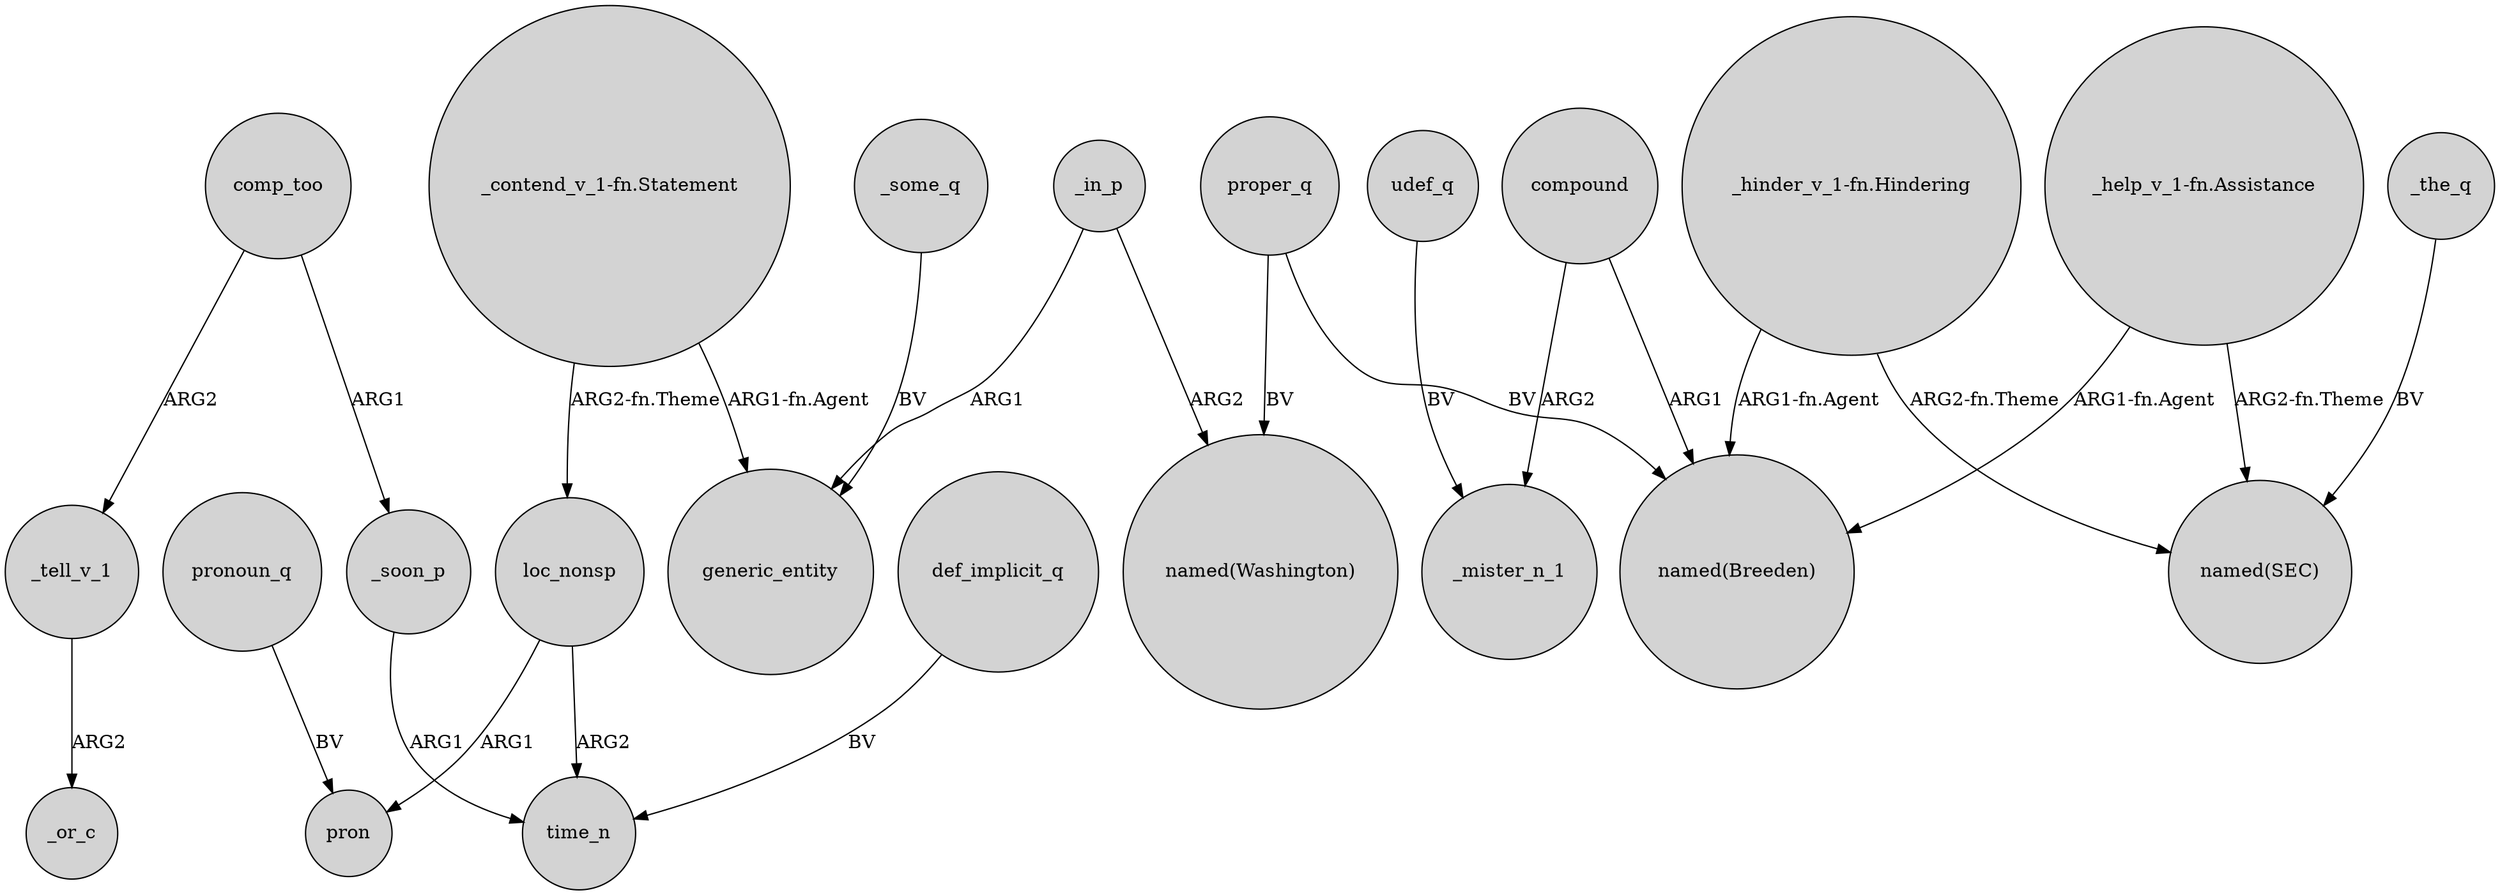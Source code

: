 digraph {
	node [shape=circle style=filled]
	"_contend_v_1-fn.Statement" -> loc_nonsp [label="ARG2-fn.Theme"]
	"_contend_v_1-fn.Statement" -> generic_entity [label="ARG1-fn.Agent"]
	loc_nonsp -> pron [label=ARG1]
	compound -> _mister_n_1 [label=ARG2]
	udef_q -> _mister_n_1 [label=BV]
	"_hinder_v_1-fn.Hindering" -> "named(SEC)" [label="ARG2-fn.Theme"]
	loc_nonsp -> time_n [label=ARG2]
	_the_q -> "named(SEC)" [label=BV]
	proper_q -> "named(Washington)" [label=BV]
	pronoun_q -> pron [label=BV]
	comp_too -> _soon_p [label=ARG1]
	"_hinder_v_1-fn.Hindering" -> "named(Breeden)" [label="ARG1-fn.Agent"]
	comp_too -> _tell_v_1 [label=ARG2]
	_some_q -> generic_entity [label=BV]
	_tell_v_1 -> _or_c [label=ARG2]
	proper_q -> "named(Breeden)" [label=BV]
	_soon_p -> time_n [label=ARG1]
	"_help_v_1-fn.Assistance" -> "named(SEC)" [label="ARG2-fn.Theme"]
	_in_p -> generic_entity [label=ARG1]
	_in_p -> "named(Washington)" [label=ARG2]
	compound -> "named(Breeden)" [label=ARG1]
	"_help_v_1-fn.Assistance" -> "named(Breeden)" [label="ARG1-fn.Agent"]
	def_implicit_q -> time_n [label=BV]
}
